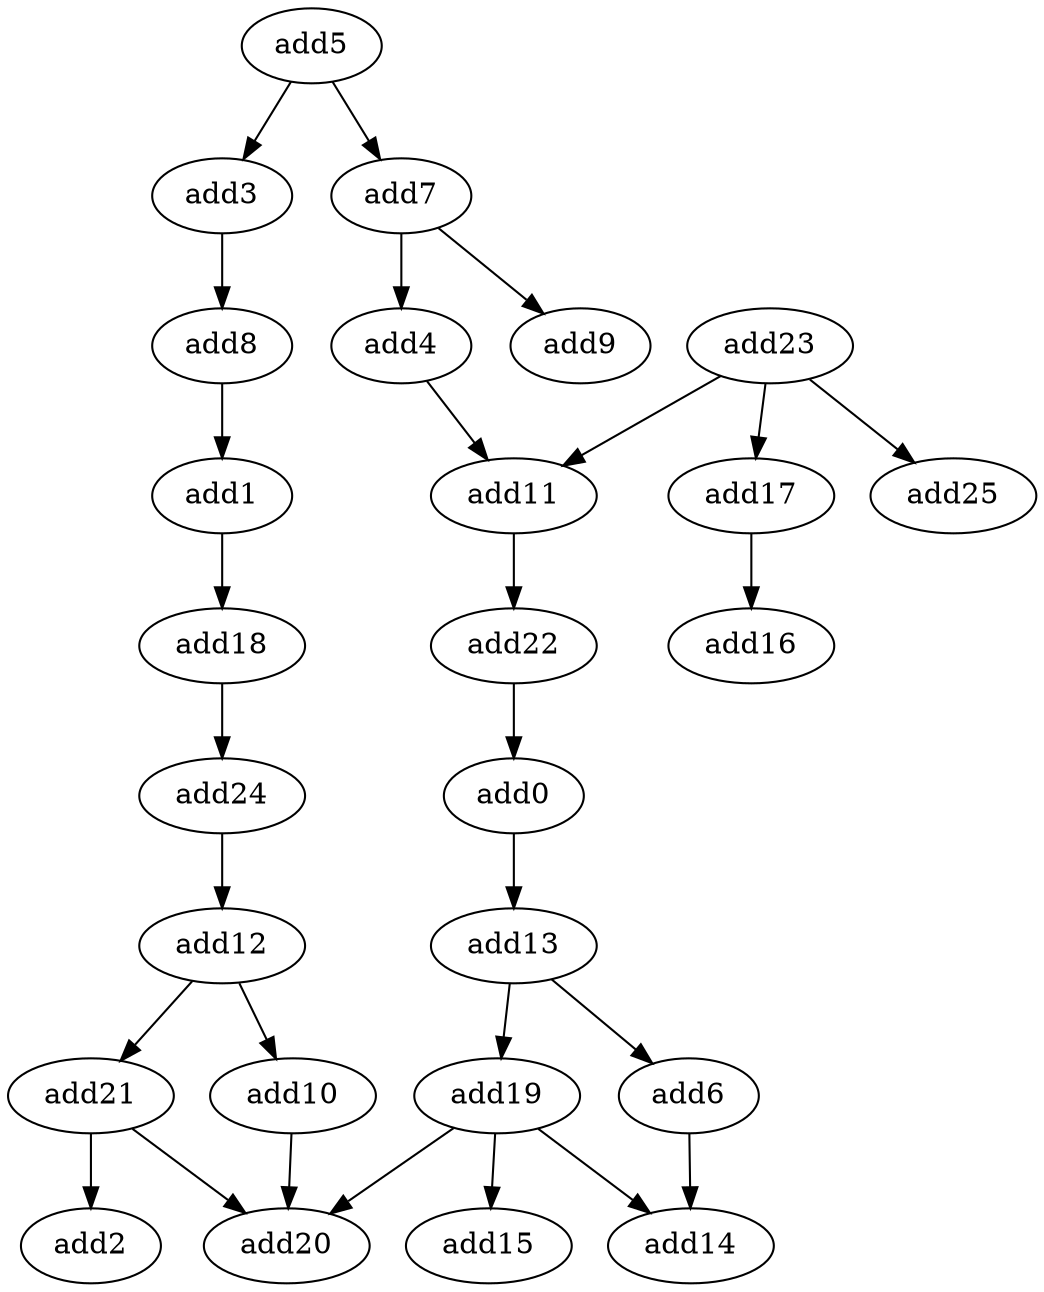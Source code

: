 strict digraph  {
add20 [opcode=add];
add5 [opcode=add];
add17 [opcode=add];
add0 [opcode=add];
add14 [opcode=add];
add21 [opcode=add];
add22 [opcode=add];
add8 [opcode=add];
add23 [opcode=add];
add10 [opcode=add];
add4 [opcode=add];
add18 [opcode=add];
add2 [opcode=add];
add13 [opcode=add];
add25 [opcode=add];
add3 [opcode=add];
add6 [opcode=add];
add9 [opcode=add];
add11 [opcode=add];
add19 [opcode=add];
add7 [opcode=add];
add12 [opcode=add];
add15 [opcode=add];
add1 [opcode=add];
add24 [opcode=add];
add16 [opcode=add];
add5 -> add7;
add5 -> add3;
add17 -> add16;
add0 -> add13;
add21 -> add20;
add21 -> add2;
add22 -> add0;
add8 -> add1;
add23 -> add25;
add23 -> add17;
add23 -> add11;
add10 -> add20;
add4 -> add11;
add18 -> add24;
add13 -> add19;
add13 -> add6;
add3 -> add8;
add6 -> add14;
add11 -> add22;
add19 -> add20;
add19 -> add15;
add19 -> add14;
add7 -> add9;
add7 -> add4;
add12 -> add10;
add12 -> add21;
add1 -> add18;
add24 -> add12;
}
